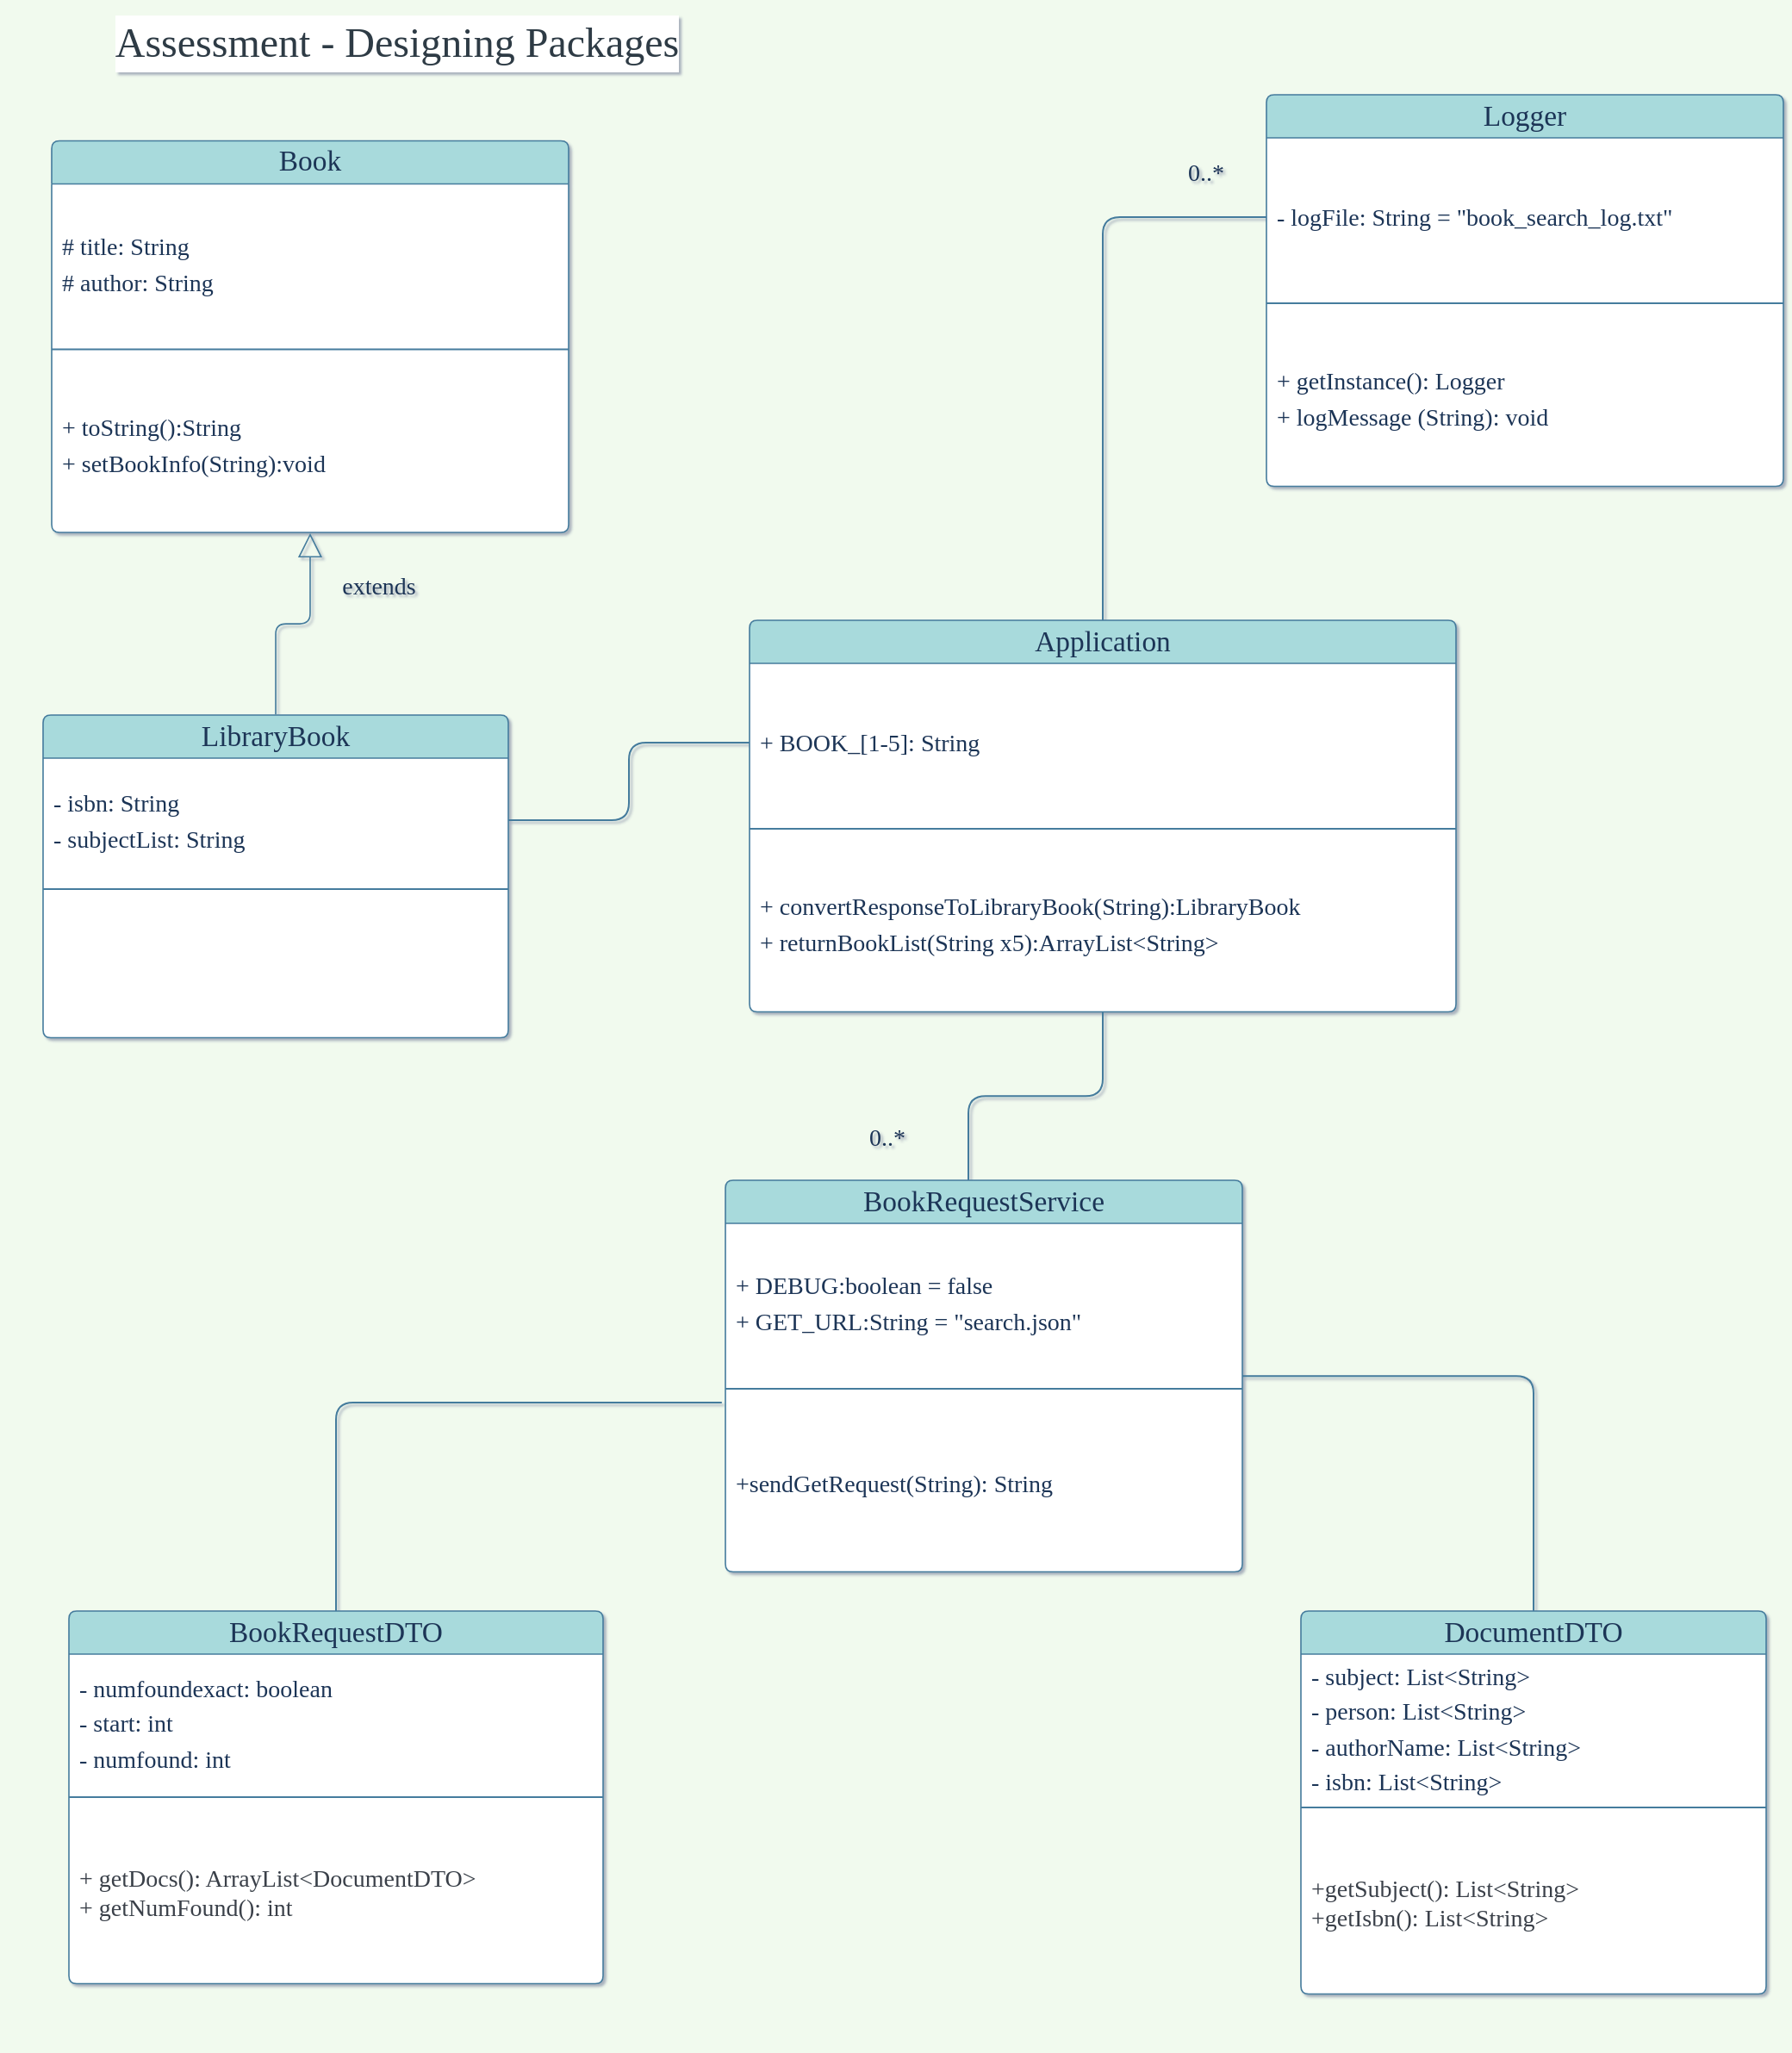 <mxfile version="20.2.2" type="github">
  <diagram name="Page-1" id="c4acf3e9-155e-7222-9cf6-157b1a14988f">
    <mxGraphModel dx="1123" dy="3266" grid="1" gridSize="10" guides="1" tooltips="1" connect="1" arrows="1" fold="1" page="1" pageScale="1" pageWidth="850" pageHeight="1100" background="#F1FAEE" math="0" shadow="1">
      <root>
        <mxCell id="0" />
        <mxCell id="1" parent="0" />
        <mxCell id="QppL3apP4pxPCaE8zfrQ-3" value="&lt;font face=&quot;Lucida Console&quot;&gt;Book&lt;/font&gt;" style="html=1;overflow=block;blockSpacing=1;swimlane;childLayout=stackLayout;horizontal=1;horizontalStack=0;resizeParent=1;resizeParentMax=0;resizeLast=0;collapsible=0;fontStyle=0;marginBottom=0;swimlaneFillColor=#ffffff;startSize=25;whiteSpace=wrap;fontSize=16.7;fontColor=#1D3557;align=center;spacing=0;strokeColor=#457B9D;strokeOpacity=100;rounded=1;absoluteArcSize=1;arcSize=9;strokeWidth=0.8;fillColor=#A8DADC;" parent="1" vertex="1">
          <mxGeometry x="55" y="-2093.25" width="300" height="227.25" as="geometry" />
        </mxCell>
        <mxCell id="QppL3apP4pxPCaE8zfrQ-4" value="&lt;font style=&quot;font-size: 14px;&quot; face=&quot;Lucida Console&quot;&gt;# title: String&lt;br&gt;# author: String&lt;/font&gt;" style="part=1;html=1;resizeHeight=0;strokeColor=none;fillColor=none;align=left;verticalAlign=middle;spacingLeft=4;spacingRight=4;overflow=hidden;rotatable=0;points=[[0,0.5],[1,0.5]];portConstraint=eastwest;swimlaneFillColor=#ffffff;strokeOpacity=100;whiteSpace=wrap;fontSize=16.7;fontColor=#1D3557;rounded=1;" parent="QppL3apP4pxPCaE8zfrQ-3" vertex="1">
          <mxGeometry y="25" width="300" height="92" as="geometry" />
        </mxCell>
        <mxCell id="QppL3apP4pxPCaE8zfrQ-5" value="" style="line;strokeWidth=1;fillColor=none;align=left;verticalAlign=middle;spacingTop=-1;spacingLeft=3;spacingRight=3;rotatable=0;labelPosition=right;points=[];portConstraint=eastwest;rounded=1;labelBackgroundColor=#F1FAEE;strokeColor=#457B9D;fontColor=#1D3557;" parent="QppL3apP4pxPCaE8zfrQ-3" vertex="1">
          <mxGeometry y="117" width="300" height="8" as="geometry" />
        </mxCell>
        <mxCell id="QppL3apP4pxPCaE8zfrQ-6" value="&lt;font style=&quot;font-size: 14px;&quot; face=&quot;Lucida Console&quot;&gt;+ toString():String&lt;br&gt;+ setBookInfo(String):void&lt;/font&gt;" style="part=1;html=1;resizeHeight=0;strokeColor=none;fillColor=none;align=left;verticalAlign=middle;spacingLeft=4;spacingRight=4;overflow=hidden;rotatable=0;points=[[0,0.5],[1,0.5]];portConstraint=eastwest;swimlaneFillColor=#ffffff;strokeOpacity=100;whiteSpace=wrap;fontSize=16.7;fontColor=#1D3557;rounded=1;" parent="QppL3apP4pxPCaE8zfrQ-3" vertex="1">
          <mxGeometry y="125" width="300" height="102.25" as="geometry" />
        </mxCell>
        <mxCell id="QppL3apP4pxPCaE8zfrQ-7" value="&lt;font face=&quot;Lucida Console&quot;&gt;LibraryBook&lt;/font&gt;" style="html=1;overflow=block;blockSpacing=1;swimlane;childLayout=stackLayout;horizontal=1;horizontalStack=0;resizeParent=1;resizeParentMax=0;resizeLast=0;collapsible=0;fontStyle=0;marginBottom=0;swimlaneFillColor=#ffffff;startSize=25;whiteSpace=wrap;fontSize=16.7;fontColor=#1D3557;align=center;spacing=0;strokeColor=#457B9D;strokeOpacity=100;rounded=1;absoluteArcSize=1;arcSize=9;strokeWidth=0.8;fillColor=#A8DADC;" parent="1" vertex="1">
          <mxGeometry x="50" y="-1760" width="270" height="187.25" as="geometry" />
        </mxCell>
        <mxCell id="QppL3apP4pxPCaE8zfrQ-8" value="&lt;font style=&quot;font-size: 14px;&quot; face=&quot;Lucida Console&quot;&gt;- isbn: String&lt;br&gt;- subjectList: String&lt;/font&gt;" style="part=1;html=1;resizeHeight=0;strokeColor=none;fillColor=none;align=left;verticalAlign=middle;spacingLeft=4;spacingRight=4;overflow=hidden;rotatable=0;points=[[0,0.5],[1,0.5]];portConstraint=eastwest;swimlaneFillColor=#ffffff;strokeOpacity=100;whiteSpace=wrap;fontSize=16.7;fontColor=#1D3557;rounded=1;" parent="QppL3apP4pxPCaE8zfrQ-7" vertex="1">
          <mxGeometry y="25" width="270" height="72" as="geometry" />
        </mxCell>
        <mxCell id="QppL3apP4pxPCaE8zfrQ-9" value="" style="line;strokeWidth=1;fillColor=none;align=left;verticalAlign=middle;spacingTop=-1;spacingLeft=3;spacingRight=3;rotatable=0;labelPosition=right;points=[];portConstraint=eastwest;rounded=1;labelBackgroundColor=#F1FAEE;strokeColor=#457B9D;fontColor=#1D3557;" parent="QppL3apP4pxPCaE8zfrQ-7" vertex="1">
          <mxGeometry y="97" width="270" height="8" as="geometry" />
        </mxCell>
        <mxCell id="QppL3apP4pxPCaE8zfrQ-10" value="" style="part=1;html=1;resizeHeight=0;strokeColor=none;fillColor=none;align=left;verticalAlign=middle;spacingLeft=4;spacingRight=4;overflow=hidden;rotatable=0;points=[[0,0.5],[1,0.5]];portConstraint=eastwest;swimlaneFillColor=#ffffff;strokeOpacity=100;whiteSpace=wrap;fontSize=13;rounded=1;fontColor=#1D3557;" parent="QppL3apP4pxPCaE8zfrQ-7" vertex="1">
          <mxGeometry y="105" width="270" height="82.25" as="geometry" />
        </mxCell>
        <UserObject label="" lucidchartObjectId="C07CwJL21Ke9" id="QppL3apP4pxPCaE8zfrQ-11">
          <mxCell style="html=1;jettySize=18;whiteSpace=wrap;fontSize=13;strokeColor=#457B9D;strokeOpacity=100;strokeWidth=0.8;rounded=1;arcSize=12;edgeStyle=orthogonalEdgeStyle;startArrow=none;endArrow=block;endFill=0;endSize=12;exitX=0.5;exitY=-0.002;exitPerimeter=0;entryX=0.5;entryY=1.002;entryPerimeter=0;labelBackgroundColor=#F1FAEE;fontColor=#1D3557;" parent="1" source="QppL3apP4pxPCaE8zfrQ-7" target="QppL3apP4pxPCaE8zfrQ-3" edge="1">
            <mxGeometry width="100" height="100" relative="1" as="geometry">
              <Array as="points" />
            </mxGeometry>
          </mxCell>
        </UserObject>
        <mxCell id="DT4qRM4iOKq09jAWjtS9-8" style="edgeStyle=orthogonalEdgeStyle;rounded=1;orthogonalLoop=1;jettySize=auto;html=1;entryX=-0.007;entryY=0.039;entryDx=0;entryDy=0;entryPerimeter=0;endArrow=none;endFill=0;labelBackgroundColor=#F1FAEE;strokeColor=#457B9D;fontColor=#1D3557;" edge="1" parent="1" source="QppL3apP4pxPCaE8zfrQ-16" target="sQpOkhp2Sbl153yCbMzi-10">
          <mxGeometry relative="1" as="geometry" />
        </mxCell>
        <mxCell id="QppL3apP4pxPCaE8zfrQ-16" value="&lt;font face=&quot;Lucida Console&quot;&gt;BookRequestDTO&lt;/font&gt;" style="html=1;overflow=block;blockSpacing=1;swimlane;childLayout=stackLayout;horizontal=1;horizontalStack=0;resizeParent=1;resizeParentMax=0;resizeLast=0;collapsible=0;fontStyle=0;marginBottom=0;swimlaneFillColor=#ffffff;startSize=25;whiteSpace=wrap;fontSize=16.7;fontColor=#1D3557;align=center;spacing=0;strokeColor=#457B9D;strokeOpacity=100;rounded=1;absoluteArcSize=1;arcSize=9;strokeWidth=0.8;fillColor=#A8DADC;" parent="1" vertex="1">
          <mxGeometry x="65" y="-1240" width="310" height="216.25" as="geometry" />
        </mxCell>
        <mxCell id="QppL3apP4pxPCaE8zfrQ-17" value="&lt;font style=&quot;font-size: 14px;&quot; face=&quot;Lucida Console&quot;&gt;- numfoundexact: boolean&lt;br&gt;- start: int&lt;br&gt;- numfound: int&lt;/font&gt;" style="part=1;html=1;resizeHeight=0;strokeColor=none;fillColor=none;align=left;verticalAlign=middle;spacingLeft=4;spacingRight=4;overflow=hidden;rotatable=0;points=[[0,0.5],[1,0.5]];portConstraint=eastwest;swimlaneFillColor=#ffffff;strokeOpacity=100;whiteSpace=wrap;fontSize=16.7;fontColor=#1D3557;rounded=1;" parent="QppL3apP4pxPCaE8zfrQ-16" vertex="1">
          <mxGeometry y="25" width="310" height="79" as="geometry" />
        </mxCell>
        <mxCell id="QppL3apP4pxPCaE8zfrQ-18" value="" style="line;strokeWidth=1;fillColor=none;align=left;verticalAlign=middle;spacingTop=-1;spacingLeft=3;spacingRight=3;rotatable=0;labelPosition=right;points=[];portConstraint=eastwest;rounded=1;labelBackgroundColor=#F1FAEE;strokeColor=#457B9D;fontColor=#1D3557;" parent="QppL3apP4pxPCaE8zfrQ-16" vertex="1">
          <mxGeometry y="104" width="310" height="8" as="geometry" />
        </mxCell>
        <mxCell id="QppL3apP4pxPCaE8zfrQ-19" value="&lt;span style=&quot;color: rgb(58, 65, 74);&quot;&gt;&lt;font style=&quot;font-size: 14px;&quot; face=&quot;Lucida Console&quot;&gt;+ getDocs(): ArrayList&amp;lt;DocumentDTO&amp;gt;&lt;br&gt;+ getNumFound(): int&lt;/font&gt;&lt;br&gt;&lt;/span&gt;" style="part=1;html=1;resizeHeight=0;strokeColor=none;fillColor=none;align=left;verticalAlign=middle;spacingLeft=4;spacingRight=4;overflow=hidden;rotatable=0;points=[[0,0.5],[1,0.5]];portConstraint=eastwest;swimlaneFillColor=#ffffff;strokeOpacity=100;whiteSpace=wrap;fontSize=13;rounded=1;fontColor=#1D3557;" parent="QppL3apP4pxPCaE8zfrQ-16" vertex="1">
          <mxGeometry y="112" width="310" height="104.25" as="geometry" />
        </mxCell>
        <UserObject label="" lucidchartObjectId="3J_C~.xnrt3a" id="QppL3apP4pxPCaE8zfrQ-21">
          <mxCell style="html=1;overflow=block;blockSpacing=1;whiteSpace=wrap;shape=image;fontSize=13;spacing=0;strokeColor=none;strokeOpacity=100;strokeWidth=0;image=https://images.lucid.app/images/462a75c5-ce3d-442a-9572-1a2fd26a31dd/content;imageAspect=0;rounded=1;fillColor=#A8DADC;fontColor=#1D3557;" parent="1" vertex="1">
            <mxGeometry x="453" y="-1150" width="286" height="162" as="geometry" />
          </mxCell>
        </UserObject>
        <UserObject label="&lt;font style=&quot;font-size: 14px;&quot; face=&quot;Lucida Console&quot;&gt;extends&lt;/font&gt;" lucidchartObjectId="cl.CAbDZh1-A" id="QppL3apP4pxPCaE8zfrQ-23">
          <mxCell style="html=1;overflow=block;blockSpacing=1;whiteSpace=wrap;fontSize=16.7;fontColor=#1D3557;spacing=3.8;strokeOpacity=0;fillOpacity=0;rounded=1;absoluteArcSize=1;arcSize=9;fillColor=#A8DADC;strokeWidth=0.8;strokeColor=#457B9D;" parent="1" vertex="1">
            <mxGeometry x="190" y="-1850" width="110" height="30" as="geometry" />
          </mxCell>
        </UserObject>
        <mxCell id="sQpOkhp2Sbl153yCbMzi-2" value="&lt;h1 style=&quot;margin: 0px; font-weight: normal; line-height: 1.3; text-rendering: optimizelegibility; overflow-wrap: break-word; hyphens: auto; color: rgb(45, 59, 69); text-align: start; background-color: rgb(255, 255, 255);&quot; class=&quot;title&quot;&gt;&lt;font style=&quot;font-size: 24px;&quot; face=&quot;Lucida Console&quot;&gt;Assessment - Designing Packages&lt;/font&gt;&lt;/h1&gt;" style="text;html=1;resizable=0;autosize=1;align=center;verticalAlign=middle;points=[];fillColor=none;strokeColor=none;rounded=1;fontColor=#1D3557;" parent="1" vertex="1">
          <mxGeometry x="25" y="-2175" width="460" height="50" as="geometry" />
        </mxCell>
        <mxCell id="DT4qRM4iOKq09jAWjtS9-9" style="edgeStyle=orthogonalEdgeStyle;rounded=1;orthogonalLoop=1;jettySize=auto;html=1;entryX=0;entryY=0.5;entryDx=0;entryDy=0;endArrow=none;endFill=0;labelBackgroundColor=#F1FAEE;strokeColor=#457B9D;fontColor=#1D3557;" edge="1" parent="1" source="sQpOkhp2Sbl153yCbMzi-3" target="sQpOkhp2Sbl153yCbMzi-12">
          <mxGeometry relative="1" as="geometry" />
        </mxCell>
        <mxCell id="DT4qRM4iOKq09jAWjtS9-11" style="edgeStyle=orthogonalEdgeStyle;rounded=1;orthogonalLoop=1;jettySize=auto;html=1;entryX=0.47;entryY=0.004;entryDx=0;entryDy=0;entryPerimeter=0;endArrow=none;endFill=0;labelBackgroundColor=#F1FAEE;strokeColor=#457B9D;fontColor=#1D3557;" edge="1" parent="1" source="sQpOkhp2Sbl153yCbMzi-3" target="sQpOkhp2Sbl153yCbMzi-7">
          <mxGeometry relative="1" as="geometry" />
        </mxCell>
        <mxCell id="sQpOkhp2Sbl153yCbMzi-3" value="&lt;font face=&quot;Lucida Console&quot;&gt;Application&lt;/font&gt;" style="html=1;overflow=block;blockSpacing=1;swimlane;childLayout=stackLayout;horizontal=1;horizontalStack=0;resizeParent=1;resizeParentMax=0;resizeLast=0;collapsible=0;fontStyle=0;marginBottom=0;swimlaneFillColor=#ffffff;startSize=25;whiteSpace=wrap;fontSize=16.7;fontColor=#1D3557;align=center;spacing=0;strokeColor=#457B9D;strokeOpacity=100;rounded=1;absoluteArcSize=1;arcSize=9;strokeWidth=0.8;fillColor=#A8DADC;" parent="1" vertex="1">
          <mxGeometry x="460" y="-1815" width="410" height="227.25" as="geometry" />
        </mxCell>
        <mxCell id="sQpOkhp2Sbl153yCbMzi-4" value="&lt;font style=&quot;font-size: 14px;&quot; face=&quot;Lucida Console&quot;&gt;+ BOOK_[1-5]: String&lt;/font&gt;" style="part=1;html=1;resizeHeight=0;strokeColor=none;fillColor=none;align=left;verticalAlign=middle;spacingLeft=4;spacingRight=4;overflow=hidden;rotatable=0;points=[[0,0.5],[1,0.5]];portConstraint=eastwest;swimlaneFillColor=#ffffff;strokeOpacity=100;whiteSpace=wrap;fontSize=16.7;fontColor=#1D3557;rounded=1;" parent="sQpOkhp2Sbl153yCbMzi-3" vertex="1">
          <mxGeometry y="25" width="410" height="92" as="geometry" />
        </mxCell>
        <mxCell id="sQpOkhp2Sbl153yCbMzi-5" value="" style="line;strokeWidth=1;fillColor=none;align=left;verticalAlign=middle;spacingTop=-1;spacingLeft=3;spacingRight=3;rotatable=0;labelPosition=right;points=[];portConstraint=eastwest;rounded=1;labelBackgroundColor=#F1FAEE;strokeColor=#457B9D;fontColor=#1D3557;" parent="sQpOkhp2Sbl153yCbMzi-3" vertex="1">
          <mxGeometry y="117" width="410" height="8" as="geometry" />
        </mxCell>
        <mxCell id="sQpOkhp2Sbl153yCbMzi-6" value="&lt;font style=&quot;font-size: 14px;&quot; face=&quot;Lucida Console&quot;&gt;+ convertResponseToLibraryBook(String):LibraryBook&lt;br&gt;+ returnBookList(String x5):ArrayList&amp;lt;String&amp;gt;&lt;/font&gt;" style="part=1;html=1;resizeHeight=0;strokeColor=none;fillColor=none;align=left;verticalAlign=middle;spacingLeft=4;spacingRight=4;overflow=hidden;rotatable=0;points=[[0,0.5],[1,0.5]];portConstraint=eastwest;swimlaneFillColor=#ffffff;strokeOpacity=100;whiteSpace=wrap;fontSize=16.7;fontColor=#1D3557;rounded=1;" parent="sQpOkhp2Sbl153yCbMzi-3" vertex="1">
          <mxGeometry y="125" width="410" height="102.25" as="geometry" />
        </mxCell>
        <mxCell id="DT4qRM4iOKq09jAWjtS9-5" style="edgeStyle=orthogonalEdgeStyle;rounded=1;orthogonalLoop=1;jettySize=auto;html=1;endArrow=none;endFill=0;labelBackgroundColor=#F1FAEE;strokeColor=#457B9D;fontColor=#1D3557;" edge="1" parent="1" source="sQpOkhp2Sbl153yCbMzi-7" target="DT4qRM4iOKq09jAWjtS9-1">
          <mxGeometry relative="1" as="geometry" />
        </mxCell>
        <mxCell id="sQpOkhp2Sbl153yCbMzi-7" value="&lt;font face=&quot;Lucida Console&quot;&gt;BookRequestService&lt;/font&gt;" style="html=1;overflow=block;blockSpacing=1;swimlane;childLayout=stackLayout;horizontal=1;horizontalStack=0;resizeParent=1;resizeParentMax=0;resizeLast=0;collapsible=0;fontStyle=0;marginBottom=0;swimlaneFillColor=#ffffff;startSize=25;whiteSpace=wrap;fontSize=16.7;fontColor=#1D3557;align=center;spacing=0;strokeColor=#457B9D;strokeOpacity=100;rounded=1;absoluteArcSize=1;arcSize=9;strokeWidth=0.8;fillColor=#A8DADC;" parent="1" vertex="1">
          <mxGeometry x="446" y="-1490" width="300" height="227.25" as="geometry" />
        </mxCell>
        <mxCell id="sQpOkhp2Sbl153yCbMzi-8" value="&lt;span style=&quot;background-color: initial;&quot;&gt;&lt;font style=&quot;font-size: 14px;&quot; face=&quot;Lucida Console&quot;&gt;+ DEBUG:boolean = false&lt;/font&gt;&lt;/span&gt;&lt;div&gt;&lt;font style=&quot;font-size: 14px;&quot; face=&quot;Lucida Console&quot;&gt;+ GET_URL:String = &quot;search.json&quot;&lt;/font&gt;&lt;/div&gt;" style="part=1;html=1;resizeHeight=0;strokeColor=none;fillColor=none;align=left;verticalAlign=middle;spacingLeft=4;spacingRight=4;overflow=hidden;rotatable=0;points=[[0,0.5],[1,0.5]];portConstraint=eastwest;swimlaneFillColor=#ffffff;strokeOpacity=100;whiteSpace=wrap;fontSize=16.7;fontColor=#1D3557;rounded=1;" parent="sQpOkhp2Sbl153yCbMzi-7" vertex="1">
          <mxGeometry y="25" width="300" height="92" as="geometry" />
        </mxCell>
        <mxCell id="sQpOkhp2Sbl153yCbMzi-9" value="" style="line;strokeWidth=1;fillColor=none;align=left;verticalAlign=middle;spacingTop=-1;spacingLeft=3;spacingRight=3;rotatable=0;labelPosition=right;points=[];portConstraint=eastwest;rounded=1;labelBackgroundColor=#F1FAEE;strokeColor=#457B9D;fontColor=#1D3557;" parent="sQpOkhp2Sbl153yCbMzi-7" vertex="1">
          <mxGeometry y="117" width="300" height="8" as="geometry" />
        </mxCell>
        <mxCell id="sQpOkhp2Sbl153yCbMzi-10" value="&lt;font style=&quot;font-size: 14px;&quot; face=&quot;Lucida Console&quot;&gt;+sendGetRequest(String): String&lt;/font&gt;" style="part=1;html=1;resizeHeight=0;strokeColor=none;fillColor=none;align=left;verticalAlign=middle;spacingLeft=4;spacingRight=4;overflow=hidden;rotatable=0;points=[[0,0.5],[1,0.5]];portConstraint=eastwest;swimlaneFillColor=#ffffff;strokeOpacity=100;whiteSpace=wrap;fontSize=16.7;fontColor=#1D3557;rounded=1;" parent="sQpOkhp2Sbl153yCbMzi-7" vertex="1">
          <mxGeometry y="125" width="300" height="102.25" as="geometry" />
        </mxCell>
        <mxCell id="sQpOkhp2Sbl153yCbMzi-11" value="&lt;font face=&quot;Lucida Console&quot;&gt;Logger&lt;/font&gt;" style="html=1;overflow=block;blockSpacing=1;swimlane;childLayout=stackLayout;horizontal=1;horizontalStack=0;resizeParent=1;resizeParentMax=0;resizeLast=0;collapsible=0;fontStyle=0;marginBottom=0;swimlaneFillColor=#ffffff;startSize=25;whiteSpace=wrap;fontSize=16.7;fontColor=#1D3557;align=center;spacing=0;strokeColor=#457B9D;strokeOpacity=100;rounded=1;absoluteArcSize=1;arcSize=9;strokeWidth=0.8;fillColor=#A8DADC;" parent="1" vertex="1">
          <mxGeometry x="760" y="-2120" width="300" height="227.25" as="geometry" />
        </mxCell>
        <mxCell id="sQpOkhp2Sbl153yCbMzi-12" value="&lt;font style=&quot;font-size: 14px;&quot; face=&quot;Lucida Console&quot;&gt;- logFile: String = &quot;book_search_log.txt&quot;&lt;/font&gt;" style="part=1;html=1;resizeHeight=0;strokeColor=none;fillColor=none;align=left;verticalAlign=middle;spacingLeft=4;spacingRight=4;overflow=hidden;rotatable=0;points=[[0,0.5],[1,0.5]];portConstraint=eastwest;swimlaneFillColor=#ffffff;strokeOpacity=100;whiteSpace=wrap;fontSize=16.7;fontColor=#1D3557;rounded=1;" parent="sQpOkhp2Sbl153yCbMzi-11" vertex="1">
          <mxGeometry y="25" width="300" height="92" as="geometry" />
        </mxCell>
        <mxCell id="sQpOkhp2Sbl153yCbMzi-13" value="" style="line;strokeWidth=1;fillColor=none;align=left;verticalAlign=middle;spacingTop=-1;spacingLeft=3;spacingRight=3;rotatable=0;labelPosition=right;points=[];portConstraint=eastwest;rounded=1;labelBackgroundColor=#F1FAEE;strokeColor=#457B9D;fontColor=#1D3557;" parent="sQpOkhp2Sbl153yCbMzi-11" vertex="1">
          <mxGeometry y="117" width="300" height="8" as="geometry" />
        </mxCell>
        <mxCell id="sQpOkhp2Sbl153yCbMzi-14" value="&lt;font style=&quot;font-size: 14px;&quot; face=&quot;Lucida Console&quot;&gt;+ getInstance(): Logger&lt;br&gt;+ logMessage (String): void&lt;/font&gt;" style="part=1;html=1;resizeHeight=0;strokeColor=none;fillColor=none;align=left;verticalAlign=middle;spacingLeft=4;spacingRight=4;overflow=hidden;rotatable=0;points=[[0,0.5],[1,0.5]];portConstraint=eastwest;swimlaneFillColor=#ffffff;strokeOpacity=100;whiteSpace=wrap;fontSize=16.7;fontColor=#1D3557;rounded=1;" parent="sQpOkhp2Sbl153yCbMzi-11" vertex="1">
          <mxGeometry y="125" width="300" height="102.25" as="geometry" />
        </mxCell>
        <mxCell id="DT4qRM4iOKq09jAWjtS9-1" value="&lt;font face=&quot;Lucida Console&quot;&gt;DocumentDTO&lt;/font&gt;" style="html=1;overflow=block;blockSpacing=1;swimlane;childLayout=stackLayout;horizontal=1;horizontalStack=0;resizeParent=1;resizeParentMax=0;resizeLast=0;collapsible=0;fontStyle=0;marginBottom=0;swimlaneFillColor=#ffffff;startSize=25;whiteSpace=wrap;fontSize=16.7;fontColor=#1D3557;align=center;spacing=0;strokeColor=#457B9D;strokeOpacity=100;rounded=1;absoluteArcSize=1;arcSize=9;strokeWidth=0.8;fillColor=#A8DADC;" vertex="1" parent="1">
          <mxGeometry x="780" y="-1240" width="270" height="222.25" as="geometry" />
        </mxCell>
        <mxCell id="DT4qRM4iOKq09jAWjtS9-2" value="&lt;font style=&quot;font-size: 14px;&quot; face=&quot;Lucida Console&quot;&gt;- subject: List&amp;lt;String&amp;gt;&lt;br&gt;- person: List&amp;lt;String&amp;gt;&lt;br&gt;- authorName: List&amp;lt;String&amp;gt;&lt;br&gt;- isbn: List&amp;lt;String&amp;gt;&lt;/font&gt;" style="part=1;html=1;resizeHeight=0;strokeColor=none;fillColor=none;align=left;verticalAlign=middle;spacingLeft=4;spacingRight=4;overflow=hidden;rotatable=0;points=[[0,0.5],[1,0.5]];portConstraint=eastwest;swimlaneFillColor=#ffffff;strokeOpacity=100;whiteSpace=wrap;fontSize=16.7;fontColor=#1D3557;rounded=1;" vertex="1" parent="DT4qRM4iOKq09jAWjtS9-1">
          <mxGeometry y="25" width="270" height="85" as="geometry" />
        </mxCell>
        <mxCell id="DT4qRM4iOKq09jAWjtS9-3" value="" style="line;strokeWidth=1;fillColor=none;align=left;verticalAlign=middle;spacingTop=-1;spacingLeft=3;spacingRight=3;rotatable=0;labelPosition=right;points=[];portConstraint=eastwest;rounded=1;labelBackgroundColor=#F1FAEE;strokeColor=#457B9D;fontColor=#1D3557;" vertex="1" parent="DT4qRM4iOKq09jAWjtS9-1">
          <mxGeometry y="110" width="270" height="8" as="geometry" />
        </mxCell>
        <mxCell id="DT4qRM4iOKq09jAWjtS9-4" value="&lt;font style=&quot;font-size: 14px;&quot; face=&quot;Lucida Console&quot;&gt;&lt;span style=&quot;color: rgb(58, 65, 74);&quot;&gt;+getSubject(): List&amp;lt;String&amp;gt;&lt;/span&gt;&lt;br style=&quot;color: rgb(58, 65, 74);&quot;&gt;&lt;span style=&quot;color: rgb(58, 65, 74);&quot;&gt;+getIsbn(): List&amp;lt;String&amp;gt;&lt;/span&gt;&lt;/font&gt;" style="part=1;html=1;resizeHeight=0;strokeColor=none;fillColor=none;align=left;verticalAlign=middle;spacingLeft=4;spacingRight=4;overflow=hidden;rotatable=0;points=[[0,0.5],[1,0.5]];portConstraint=eastwest;swimlaneFillColor=#ffffff;strokeOpacity=100;whiteSpace=wrap;fontSize=13;rounded=1;fontColor=#1D3557;" vertex="1" parent="DT4qRM4iOKq09jAWjtS9-1">
          <mxGeometry y="118" width="270" height="104.25" as="geometry" />
        </mxCell>
        <mxCell id="DT4qRM4iOKq09jAWjtS9-10" style="edgeStyle=orthogonalEdgeStyle;rounded=1;orthogonalLoop=1;jettySize=auto;html=1;entryX=1;entryY=0.5;entryDx=0;entryDy=0;endArrow=none;endFill=0;labelBackgroundColor=#F1FAEE;strokeColor=#457B9D;fontColor=#1D3557;" edge="1" parent="1" source="sQpOkhp2Sbl153yCbMzi-4" target="QppL3apP4pxPCaE8zfrQ-8">
          <mxGeometry relative="1" as="geometry" />
        </mxCell>
        <UserObject label="&lt;font style=&quot;font-size: 14px;&quot; face=&quot;Lucida Console&quot;&gt;0..*&lt;/font&gt;" lucidchartObjectId="cl.CAbDZh1-A" id="DT4qRM4iOKq09jAWjtS9-12">
          <mxCell style="html=1;overflow=block;blockSpacing=1;whiteSpace=wrap;fontSize=16.7;fontColor=#1D3557;spacing=3.8;strokeOpacity=0;fillOpacity=0;rounded=1;absoluteArcSize=1;arcSize=9;fillColor=#A8DADC;strokeWidth=0.8;strokeColor=#457B9D;" vertex="1" parent="1">
            <mxGeometry x="485" y="-1530" width="110" height="30" as="geometry" />
          </mxCell>
        </UserObject>
        <UserObject label="&lt;font style=&quot;font-size: 14px;&quot; face=&quot;Lucida Console&quot;&gt;0..*&lt;/font&gt;" lucidchartObjectId="cl.CAbDZh1-A" id="DT4qRM4iOKq09jAWjtS9-13">
          <mxCell style="html=1;overflow=block;blockSpacing=1;whiteSpace=wrap;fontSize=16.7;fontColor=#1D3557;spacing=3.8;strokeOpacity=0;fillOpacity=0;rounded=1;absoluteArcSize=1;arcSize=9;fillColor=#A8DADC;strokeWidth=0.8;strokeColor=#457B9D;" vertex="1" parent="1">
            <mxGeometry x="670" y="-2090" width="110" height="30" as="geometry" />
          </mxCell>
        </UserObject>
      </root>
    </mxGraphModel>
  </diagram>
</mxfile>
